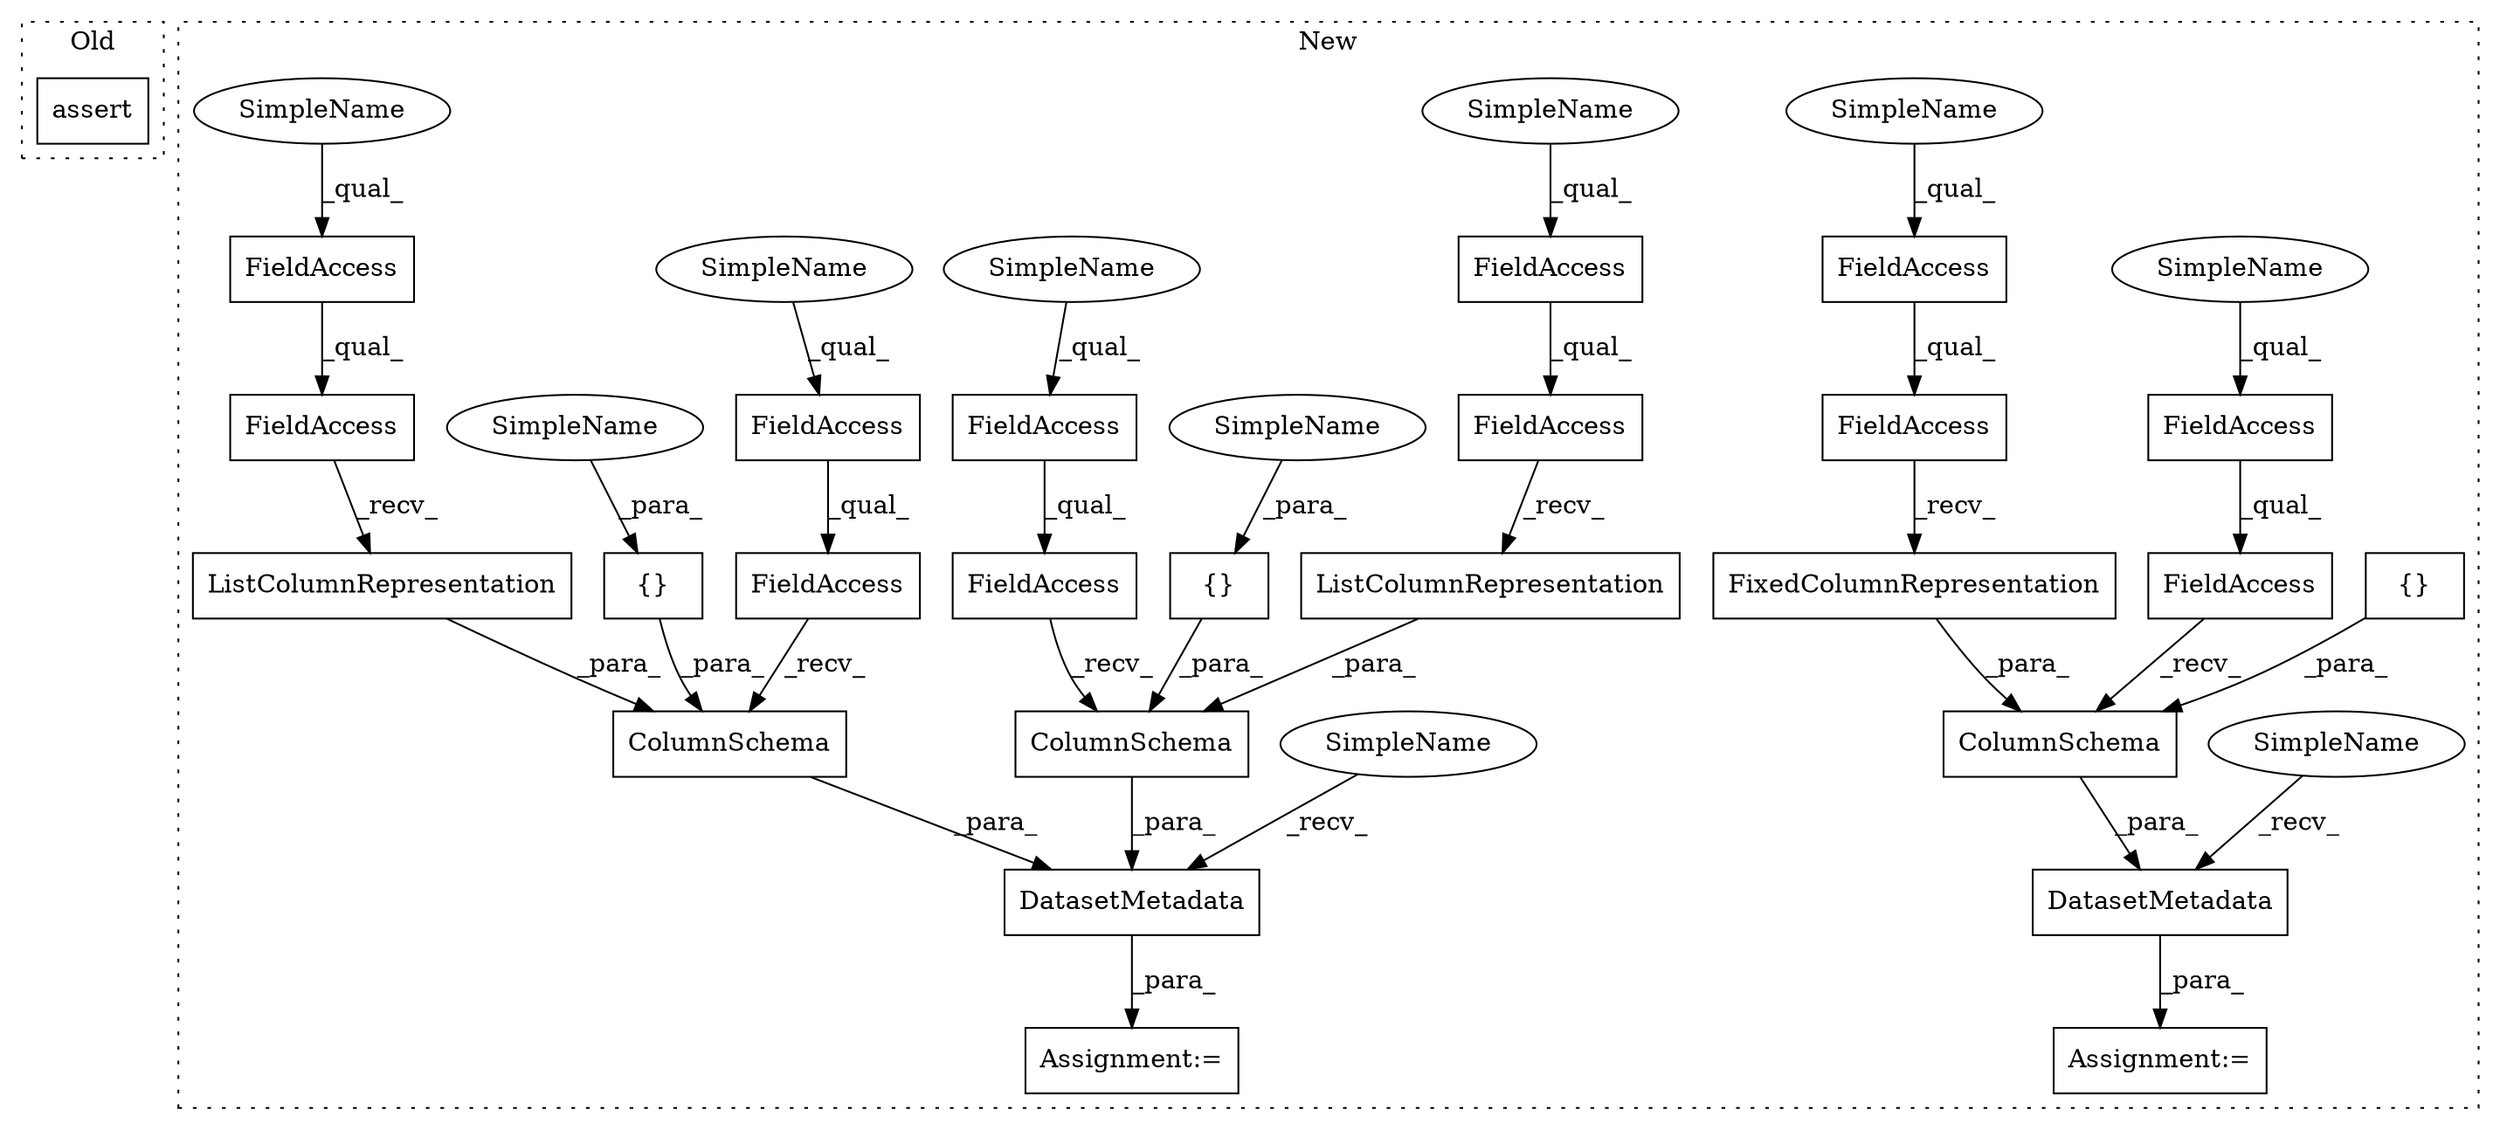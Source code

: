 digraph G {
subgraph cluster0 {
1 [label="assert" a="32" s="34741,34851" l="20,2" shape="box"];
label = "Old";
style="dotted";
}
subgraph cluster1 {
2 [label="DatasetMetadata" a="32" s="60966,61161" l="16,1" shape="box"];
3 [label="{}" a="4" s="61081" l="2" shape="box"];
4 [label="FixedColumnRepresentation" a="32" s="61132" l="27" shape="box"];
5 [label="FieldAccess" a="22" s="61084" l="47" shape="box"];
6 [label="FieldAccess" a="22" s="61084" l="32" shape="box"];
7 [label="FieldAccess" a="22" s="61556" l="32" shape="box"];
8 [label="FieldAccess" a="22" s="61735" l="32" shape="box"];
9 [label="FieldAccess" a="22" s="61556" l="47" shape="box"];
10 [label="FieldAccess" a="22" s="61735" l="47" shape="box"];
11 [label="FieldAccess" a="22" s="61462" l="32" shape="box"];
12 [label="FieldAccess" a="22" s="61462" l="47" shape="box"];
13 [label="ColumnSchema" a="32" s="61510,61630" l="13,1" shape="box"];
14 [label="{}" a="4" s="61549,61554" l="1,1" shape="box"];
15 [label="DatasetMetadata" a="32" s="61430,61811" l="16,1" shape="box"];
16 [label="{}" a="4" s="61728,61733" l="1,1" shape="box"];
17 [label="FieldAccess" a="22" s="60993" l="32" shape="box"];
18 [label="FieldAccess" a="22" s="60993" l="47" shape="box"];
19 [label="FieldAccess" a="22" s="61641" l="32" shape="box"];
20 [label="FieldAccess" a="22" s="61641" l="47" shape="box"];
21 [label="ColumnSchema" a="32" s="61689,61809" l="13,1" shape="box"];
22 [label="Assignment:=" a="7" s="60948" l="1" shape="box"];
23 [label="ListColumnRepresentation" a="32" s="61604" l="26" shape="box"];
24 [label="ColumnSchema" a="32" s="61041,61159" l="13,1" shape="box"];
25 [label="ListColumnRepresentation" a="32" s="61783" l="26" shape="box"];
26 [label="Assignment:=" a="7" s="61412" l="1" shape="box"];
27 [label="SimpleName" a="42" s="61729" l="4" shape="ellipse"];
28 [label="SimpleName" a="42" s="61550" l="4" shape="ellipse"];
29 [label="SimpleName" a="42" s="60993" l="20" shape="ellipse"];
30 [label="SimpleName" a="42" s="61556" l="20" shape="ellipse"];
31 [label="SimpleName" a="42" s="61641" l="20" shape="ellipse"];
32 [label="SimpleName" a="42" s="61462" l="20" shape="ellipse"];
33 [label="SimpleName" a="42" s="61735" l="20" shape="ellipse"];
34 [label="SimpleName" a="42" s="61084" l="20" shape="ellipse"];
35 [label="SimpleName" a="42" s="60949" l="16" shape="ellipse"];
36 [label="SimpleName" a="42" s="61413" l="16" shape="ellipse"];
label = "New";
style="dotted";
}
2 -> 22 [label="_para_"];
3 -> 24 [label="_para_"];
4 -> 24 [label="_para_"];
5 -> 4 [label="_recv_"];
6 -> 5 [label="_qual_"];
7 -> 9 [label="_qual_"];
8 -> 10 [label="_qual_"];
9 -> 23 [label="_recv_"];
10 -> 25 [label="_recv_"];
11 -> 12 [label="_qual_"];
12 -> 13 [label="_recv_"];
13 -> 15 [label="_para_"];
14 -> 13 [label="_para_"];
15 -> 26 [label="_para_"];
16 -> 21 [label="_para_"];
17 -> 18 [label="_qual_"];
18 -> 24 [label="_recv_"];
19 -> 20 [label="_qual_"];
20 -> 21 [label="_recv_"];
21 -> 15 [label="_para_"];
23 -> 13 [label="_para_"];
24 -> 2 [label="_para_"];
25 -> 21 [label="_para_"];
27 -> 16 [label="_para_"];
28 -> 14 [label="_para_"];
29 -> 17 [label="_qual_"];
30 -> 7 [label="_qual_"];
31 -> 19 [label="_qual_"];
32 -> 11 [label="_qual_"];
33 -> 8 [label="_qual_"];
34 -> 6 [label="_qual_"];
35 -> 2 [label="_recv_"];
36 -> 15 [label="_recv_"];
}